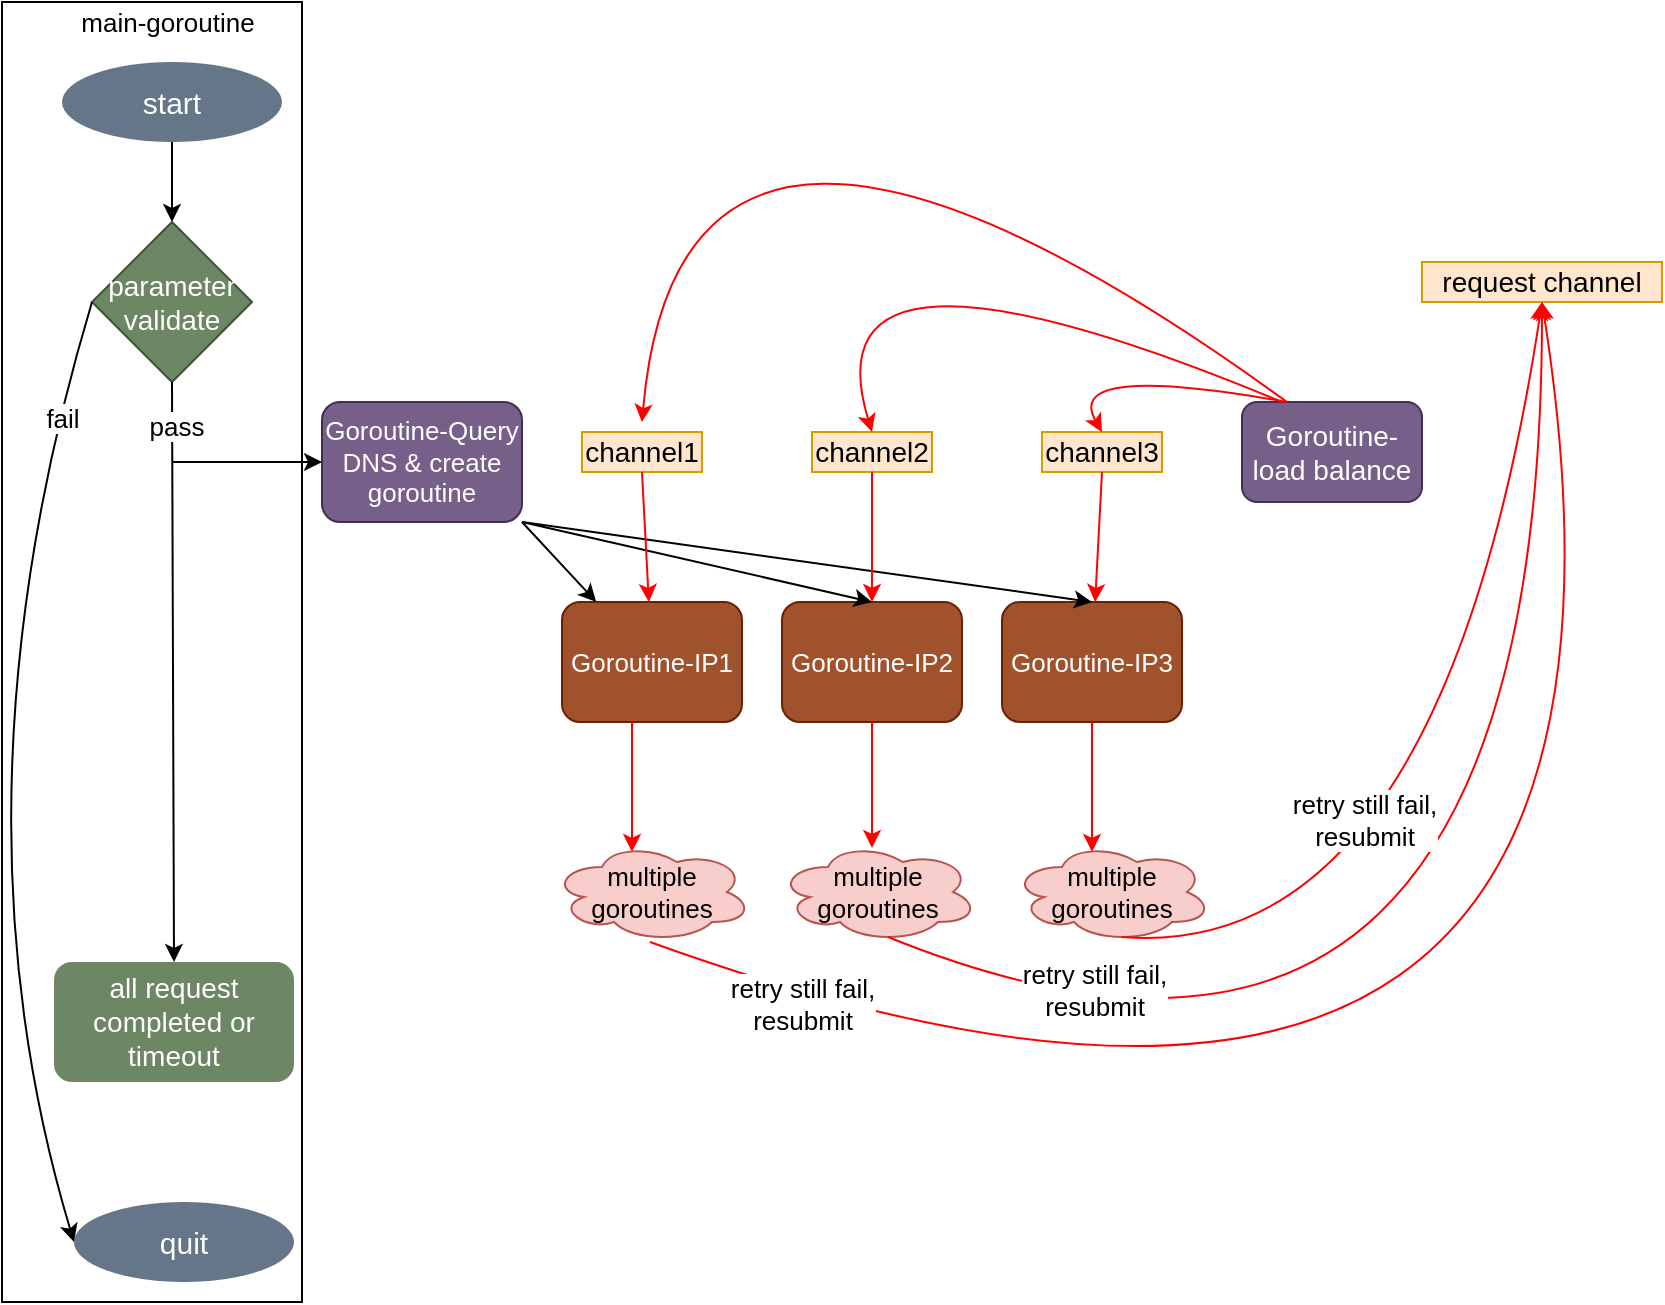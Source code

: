 <mxfile version="13.5.1" type="device"><diagram id="garTBXosNxLvIKdESPhy" name="Page-1"><mxGraphModel dx="946" dy="725" grid="1" gridSize="10" guides="1" tooltips="1" connect="1" arrows="1" fold="1" page="1" pageScale="1" pageWidth="850" pageHeight="1100" math="0" shadow="0"><root><mxCell id="0"/><mxCell id="1" parent="0"/><mxCell id="2P8raDcOrPkU-zaRWklQ-1" value="&lt;font style=&quot;font-size: 15px&quot;&gt;start&lt;/font&gt;" style="ellipse;whiteSpace=wrap;html=1;fillColor=#647687;fontColor=#ffffff;strokeColor=none;" vertex="1" parent="1"><mxGeometry x="40" y="120" width="110" height="40" as="geometry"/></mxCell><mxCell id="2P8raDcOrPkU-zaRWklQ-2" value="&lt;font style=&quot;font-size: 14px&quot;&gt;parameter validate&lt;/font&gt;" style="rhombus;whiteSpace=wrap;html=1;fillColor=#6d8764;strokeColor=#3A5431;fontColor=#ffffff;" vertex="1" parent="1"><mxGeometry x="55" y="200" width="80" height="80" as="geometry"/></mxCell><mxCell id="2P8raDcOrPkU-zaRWklQ-3" value="Goroutine-Query DNS &amp;amp; create goroutine" style="rounded=1;whiteSpace=wrap;html=1;fillColor=#76608a;strokeColor=#432D57;fontColor=#ffffff;fontSize=13;" vertex="1" parent="1"><mxGeometry x="170" y="290" width="100" height="60" as="geometry"/></mxCell><mxCell id="2P8raDcOrPkU-zaRWklQ-4" value="&lt;font style=&quot;font-size: 14px&quot;&gt;all request completed or timeout&lt;/font&gt;" style="rounded=1;whiteSpace=wrap;html=1;fillColor=#6d8764;fontColor=#ffffff;strokeColor=none;" vertex="1" parent="1"><mxGeometry x="36" y="570" width="120" height="60" as="geometry"/></mxCell><mxCell id="2P8raDcOrPkU-zaRWklQ-5" value="Goroutine-IP1" style="rounded=1;whiteSpace=wrap;html=1;fillColor=#a0522d;strokeColor=#6D1F00;fontColor=#ffffff;fontSize=13;" vertex="1" parent="1"><mxGeometry x="290" y="390" width="90" height="60" as="geometry"/></mxCell><mxCell id="2P8raDcOrPkU-zaRWklQ-6" value="&lt;font style=&quot;font-size: 13px&quot;&gt;Goroutine-IP2&lt;/font&gt;" style="rounded=1;whiteSpace=wrap;html=1;fillColor=#a0522d;strokeColor=#6D1F00;fontColor=#ffffff;" vertex="1" parent="1"><mxGeometry x="400" y="390" width="90" height="60" as="geometry"/></mxCell><mxCell id="2P8raDcOrPkU-zaRWklQ-7" value="&lt;font style=&quot;font-size: 13px&quot;&gt;Goroutine-IP3&lt;/font&gt;" style="rounded=1;whiteSpace=wrap;html=1;fillColor=#a0522d;strokeColor=#6D1F00;fontColor=#ffffff;" vertex="1" parent="1"><mxGeometry x="510" y="390" width="90" height="60" as="geometry"/></mxCell><mxCell id="2P8raDcOrPkU-zaRWklQ-8" value="request channel" style="rounded=0;whiteSpace=wrap;html=1;fillColor=#ffe6cc;strokeColor=#d79b00;fontSize=14;" vertex="1" parent="1"><mxGeometry x="720" y="220" width="120" height="20" as="geometry"/></mxCell><mxCell id="2P8raDcOrPkU-zaRWklQ-9" value="Goroutine-load balance" style="rounded=1;whiteSpace=wrap;html=1;fillColor=#76608a;strokeColor=#432D57;fontColor=#ffffff;fontSize=14;" vertex="1" parent="1"><mxGeometry x="630" y="290" width="90" height="50" as="geometry"/></mxCell><mxCell id="2P8raDcOrPkU-zaRWklQ-10" value="channel1" style="rounded=0;whiteSpace=wrap;html=1;fillColor=#ffe6cc;strokeColor=#d79b00;fontSize=14;" vertex="1" parent="1"><mxGeometry x="300" y="305" width="60" height="20" as="geometry"/></mxCell><mxCell id="2P8raDcOrPkU-zaRWklQ-13" value="channel2" style="rounded=0;whiteSpace=wrap;html=1;fillColor=#ffe6cc;strokeColor=#d79b00;fontSize=14;" vertex="1" parent="1"><mxGeometry x="415" y="305" width="60" height="20" as="geometry"/></mxCell><mxCell id="2P8raDcOrPkU-zaRWklQ-14" value="channel3" style="rounded=0;whiteSpace=wrap;html=1;fillColor=#ffe6cc;strokeColor=#d79b00;fontSize=14;" vertex="1" parent="1"><mxGeometry x="530" y="305" width="60" height="20" as="geometry"/></mxCell><mxCell id="2P8raDcOrPkU-zaRWklQ-15" value="multiple &lt;br style=&quot;font-size: 13px;&quot;&gt;goroutines" style="ellipse;shape=cloud;whiteSpace=wrap;html=1;fillColor=#f8cecc;strokeColor=#b85450;fontSize=13;" vertex="1" parent="1"><mxGeometry x="285" y="510" width="100" height="50" as="geometry"/></mxCell><mxCell id="2P8raDcOrPkU-zaRWklQ-16" value="multiple &lt;br style=&quot;font-size: 13px;&quot;&gt;goroutines" style="ellipse;shape=cloud;whiteSpace=wrap;html=1;fillColor=#f8cecc;strokeColor=#b85450;fontSize=13;" vertex="1" parent="1"><mxGeometry x="398" y="510" width="100" height="50" as="geometry"/></mxCell><mxCell id="2P8raDcOrPkU-zaRWklQ-17" value="multiple &lt;br style=&quot;font-size: 13px;&quot;&gt;goroutines" style="ellipse;shape=cloud;whiteSpace=wrap;html=1;fillColor=#f8cecc;strokeColor=#b85450;fontSize=13;" vertex="1" parent="1"><mxGeometry x="515" y="510" width="100" height="50" as="geometry"/></mxCell><mxCell id="2P8raDcOrPkU-zaRWklQ-18" value="" style="endArrow=classic;html=1;exitX=0.5;exitY=1;exitDx=0;exitDy=0;" edge="1" parent="1" source="2P8raDcOrPkU-zaRWklQ-1" target="2P8raDcOrPkU-zaRWklQ-2"><mxGeometry width="50" height="50" relative="1" as="geometry"><mxPoint x="250" y="210" as="sourcePoint"/><mxPoint x="300" y="160" as="targetPoint"/></mxGeometry></mxCell><mxCell id="2P8raDcOrPkU-zaRWklQ-19" value="" style="endArrow=classic;html=1;entryX=0;entryY=0.5;entryDx=0;entryDy=0;" edge="1" parent="1" target="2P8raDcOrPkU-zaRWklQ-3"><mxGeometry width="50" height="50" relative="1" as="geometry"><mxPoint x="95" y="320" as="sourcePoint"/><mxPoint x="140" y="440" as="targetPoint"/></mxGeometry></mxCell><mxCell id="2P8raDcOrPkU-zaRWklQ-20" value="" style="endArrow=classic;html=1;exitX=0.5;exitY=1;exitDx=0;exitDy=0;entryX=0.5;entryY=0;entryDx=0;entryDy=0;" edge="1" parent="1" source="2P8raDcOrPkU-zaRWklQ-2" target="2P8raDcOrPkU-zaRWklQ-4"><mxGeometry width="50" height="50" relative="1" as="geometry"><mxPoint x="180" y="490" as="sourcePoint"/><mxPoint x="230" y="440" as="targetPoint"/></mxGeometry></mxCell><mxCell id="2P8raDcOrPkU-zaRWklQ-23" value="pass" style="edgeLabel;html=1;align=center;verticalAlign=middle;resizable=0;points=[];fontSize=13;" vertex="1" connectable="0" parent="2P8raDcOrPkU-zaRWklQ-20"><mxGeometry x="-0.848" y="2" relative="1" as="geometry"><mxPoint as="offset"/></mxGeometry></mxCell><mxCell id="2P8raDcOrPkU-zaRWklQ-21" value="&lt;font style=&quot;font-size: 15px&quot;&gt;quit&lt;/font&gt;" style="ellipse;whiteSpace=wrap;html=1;fillColor=#647687;fontColor=#ffffff;strokeColor=none;" vertex="1" parent="1"><mxGeometry x="46" y="690" width="110" height="40" as="geometry"/></mxCell><mxCell id="2P8raDcOrPkU-zaRWklQ-22" value="" style="endArrow=classic;html=1;fontSize=13;exitX=0;exitY=0.5;exitDx=0;exitDy=0;entryX=0;entryY=0.5;entryDx=0;entryDy=0;curved=1;" edge="1" parent="1" source="2P8raDcOrPkU-zaRWklQ-2" target="2P8raDcOrPkU-zaRWklQ-21"><mxGeometry width="50" height="50" relative="1" as="geometry"><mxPoint x="40" y="430" as="sourcePoint"/><mxPoint x="90" y="380" as="targetPoint"/><Array as="points"><mxPoint x="-20" y="490"/></Array></mxGeometry></mxCell><mxCell id="2P8raDcOrPkU-zaRWklQ-24" value="fail" style="edgeLabel;html=1;align=center;verticalAlign=middle;resizable=0;points=[];fontSize=13;" vertex="1" connectable="0" parent="2P8raDcOrPkU-zaRWklQ-22"><mxGeometry x="-0.758" y="2" relative="1" as="geometry"><mxPoint as="offset"/></mxGeometry></mxCell><mxCell id="2P8raDcOrPkU-zaRWklQ-26" value="" style="endArrow=classic;html=1;fontSize=13;" edge="1" parent="1" target="2P8raDcOrPkU-zaRWklQ-5"><mxGeometry width="50" height="50" relative="1" as="geometry"><mxPoint x="270" y="350" as="sourcePoint"/><mxPoint x="220" y="470" as="targetPoint"/></mxGeometry></mxCell><mxCell id="2P8raDcOrPkU-zaRWklQ-27" value="" style="endArrow=classic;html=1;fontSize=13;entryX=0.5;entryY=0;entryDx=0;entryDy=0;" edge="1" parent="1" target="2P8raDcOrPkU-zaRWklQ-6"><mxGeometry width="50" height="50" relative="1" as="geometry"><mxPoint x="270" y="350" as="sourcePoint"/><mxPoint x="220" y="430" as="targetPoint"/></mxGeometry></mxCell><mxCell id="2P8raDcOrPkU-zaRWklQ-28" value="" style="endArrow=classic;html=1;fontSize=13;exitX=1;exitY=1;exitDx=0;exitDy=0;entryX=0.5;entryY=0;entryDx=0;entryDy=0;" edge="1" parent="1" source="2P8raDcOrPkU-zaRWklQ-3" target="2P8raDcOrPkU-zaRWklQ-7"><mxGeometry width="50" height="50" relative="1" as="geometry"><mxPoint x="160" y="510" as="sourcePoint"/><mxPoint x="210" y="460" as="targetPoint"/></mxGeometry></mxCell><mxCell id="2P8raDcOrPkU-zaRWklQ-29" value="" style="endArrow=classic;html=1;fontSize=13;exitX=0.25;exitY=0;exitDx=0;exitDy=0;curved=1;strokeColor=#FF0000;" edge="1" parent="1" source="2P8raDcOrPkU-zaRWklQ-9"><mxGeometry width="50" height="50" relative="1" as="geometry"><mxPoint x="160" y="470" as="sourcePoint"/><mxPoint x="330" y="300" as="targetPoint"/><Array as="points"><mxPoint x="350" y="70"/></Array></mxGeometry></mxCell><mxCell id="2P8raDcOrPkU-zaRWklQ-30" value="" style="endArrow=classic;html=1;strokeColor=#FF0000;fontSize=13;entryX=0.5;entryY=0;entryDx=0;entryDy=0;curved=1;" edge="1" parent="1" target="2P8raDcOrPkU-zaRWklQ-13"><mxGeometry width="50" height="50" relative="1" as="geometry"><mxPoint x="650" y="290" as="sourcePoint"/><mxPoint x="710" y="430" as="targetPoint"/><Array as="points"><mxPoint x="410" y="190"/></Array></mxGeometry></mxCell><mxCell id="2P8raDcOrPkU-zaRWklQ-31" value="" style="endArrow=classic;html=1;strokeColor=#FF0000;fontSize=13;exitX=0.25;exitY=0;exitDx=0;exitDy=0;entryX=0.5;entryY=0;entryDx=0;entryDy=0;curved=1;" edge="1" parent="1" source="2P8raDcOrPkU-zaRWklQ-9" target="2P8raDcOrPkU-zaRWklQ-14"><mxGeometry width="50" height="50" relative="1" as="geometry"><mxPoint x="730" y="490" as="sourcePoint"/><mxPoint x="780" y="440" as="targetPoint"/><Array as="points"><mxPoint x="540" y="270"/></Array></mxGeometry></mxCell><mxCell id="2P8raDcOrPkU-zaRWklQ-32" value="" style="endArrow=classic;html=1;strokeColor=#FF0000;fontSize=13;exitX=0.5;exitY=1;exitDx=0;exitDy=0;" edge="1" parent="1" source="2P8raDcOrPkU-zaRWklQ-10" target="2P8raDcOrPkU-zaRWklQ-5"><mxGeometry width="50" height="50" relative="1" as="geometry"><mxPoint x="740" y="550" as="sourcePoint"/><mxPoint x="790" y="500" as="targetPoint"/></mxGeometry></mxCell><mxCell id="2P8raDcOrPkU-zaRWklQ-33" value="" style="endArrow=classic;html=1;strokeColor=#FF0000;fontSize=13;exitX=0.5;exitY=1;exitDx=0;exitDy=0;" edge="1" parent="1" source="2P8raDcOrPkU-zaRWklQ-13" target="2P8raDcOrPkU-zaRWklQ-6"><mxGeometry width="50" height="50" relative="1" as="geometry"><mxPoint x="770" y="490" as="sourcePoint"/><mxPoint x="820" y="440" as="targetPoint"/></mxGeometry></mxCell><mxCell id="2P8raDcOrPkU-zaRWklQ-34" value="" style="endArrow=classic;html=1;strokeColor=#FF0000;fontSize=13;exitX=0.5;exitY=1;exitDx=0;exitDy=0;" edge="1" parent="1" source="2P8raDcOrPkU-zaRWklQ-14" target="2P8raDcOrPkU-zaRWklQ-7"><mxGeometry width="50" height="50" relative="1" as="geometry"><mxPoint x="680" y="550" as="sourcePoint"/><mxPoint x="730" y="500" as="targetPoint"/></mxGeometry></mxCell><mxCell id="2P8raDcOrPkU-zaRWklQ-35" value="" style="endArrow=classic;html=1;strokeColor=#FF0000;fontSize=13;entryX=0.4;entryY=0.1;entryDx=0;entryDy=0;entryPerimeter=0;" edge="1" parent="1" target="2P8raDcOrPkU-zaRWklQ-15"><mxGeometry width="50" height="50" relative="1" as="geometry"><mxPoint x="325" y="450" as="sourcePoint"/><mxPoint x="313" y="515" as="targetPoint"/></mxGeometry></mxCell><mxCell id="2P8raDcOrPkU-zaRWklQ-37" value="" style="endArrow=classic;html=1;strokeColor=#FF0000;fontSize=13;exitX=0.5;exitY=1;exitDx=0;exitDy=0;entryX=0.47;entryY=0.06;entryDx=0;entryDy=0;entryPerimeter=0;" edge="1" parent="1" source="2P8raDcOrPkU-zaRWklQ-6" target="2P8raDcOrPkU-zaRWklQ-16"><mxGeometry width="50" height="50" relative="1" as="geometry"><mxPoint x="520" y="670" as="sourcePoint"/><mxPoint x="570" y="620" as="targetPoint"/></mxGeometry></mxCell><mxCell id="2P8raDcOrPkU-zaRWklQ-38" value="" style="endArrow=classic;html=1;strokeColor=#FF0000;fontSize=13;exitX=0.5;exitY=1;exitDx=0;exitDy=0;entryX=0.4;entryY=0.1;entryDx=0;entryDy=0;entryPerimeter=0;" edge="1" parent="1" source="2P8raDcOrPkU-zaRWklQ-7" target="2P8raDcOrPkU-zaRWklQ-17"><mxGeometry width="50" height="50" relative="1" as="geometry"><mxPoint x="570" y="660" as="sourcePoint"/><mxPoint x="620" y="610" as="targetPoint"/></mxGeometry></mxCell><mxCell id="2P8raDcOrPkU-zaRWklQ-39" value="" style="endArrow=classic;html=1;strokeColor=#FF0000;fontSize=13;exitX=0.49;exitY=1;exitDx=0;exitDy=0;exitPerimeter=0;curved=1;entryX=0.5;entryY=1;entryDx=0;entryDy=0;" edge="1" parent="1" source="2P8raDcOrPkU-zaRWklQ-15" target="2P8raDcOrPkU-zaRWklQ-8"><mxGeometry width="50" height="50" relative="1" as="geometry"><mxPoint x="500" y="720" as="sourcePoint"/><mxPoint x="690" y="610" as="targetPoint"/><Array as="points"><mxPoint x="860" y="750"/></Array></mxGeometry></mxCell><mxCell id="2P8raDcOrPkU-zaRWklQ-42" value="retry still fail, &lt;br&gt;resubmit" style="edgeLabel;html=1;align=center;verticalAlign=middle;resizable=0;points=[];fontSize=13;" vertex="1" connectable="0" parent="2P8raDcOrPkU-zaRWklQ-39"><mxGeometry x="-0.774" y="11" relative="1" as="geometry"><mxPoint x="-42.48" as="offset"/></mxGeometry></mxCell><mxCell id="2P8raDcOrPkU-zaRWklQ-40" value="" style="endArrow=classic;html=1;strokeColor=#FF0000;fontSize=13;exitX=0.55;exitY=0.95;exitDx=0;exitDy=0;exitPerimeter=0;curved=1;entryX=0.5;entryY=1;entryDx=0;entryDy=0;" edge="1" parent="1" source="2P8raDcOrPkU-zaRWklQ-16" target="2P8raDcOrPkU-zaRWklQ-8"><mxGeometry width="50" height="50" relative="1" as="geometry"><mxPoint x="540" y="780" as="sourcePoint"/><mxPoint x="590" y="730" as="targetPoint"/><Array as="points"><mxPoint x="780" y="690"/></Array></mxGeometry></mxCell><mxCell id="2P8raDcOrPkU-zaRWklQ-43" value="retry still fail, &lt;br&gt;resubmit" style="edgeLabel;html=1;align=center;verticalAlign=middle;resizable=0;points=[];fontSize=13;" vertex="1" connectable="0" parent="2P8raDcOrPkU-zaRWklQ-40"><mxGeometry x="-0.737" y="14" relative="1" as="geometry"><mxPoint as="offset"/></mxGeometry></mxCell><mxCell id="2P8raDcOrPkU-zaRWklQ-41" value="" style="endArrow=classic;html=1;strokeColor=#FF0000;fontSize=13;curved=1;exitX=0.55;exitY=0.95;exitDx=0;exitDy=0;exitPerimeter=0;entryX=0.5;entryY=1;entryDx=0;entryDy=0;" edge="1" parent="1" source="2P8raDcOrPkU-zaRWklQ-17" target="2P8raDcOrPkU-zaRWklQ-8"><mxGeometry width="50" height="50" relative="1" as="geometry"><mxPoint x="630" y="750" as="sourcePoint"/><mxPoint x="680" y="700" as="targetPoint"/><Array as="points"><mxPoint x="730" y="570"/></Array></mxGeometry></mxCell><mxCell id="2P8raDcOrPkU-zaRWklQ-44" value="retry still fail, &lt;br&gt;resubmit" style="edgeLabel;html=1;align=center;verticalAlign=middle;resizable=0;points=[];fontSize=13;" vertex="1" connectable="0" parent="2P8raDcOrPkU-zaRWklQ-41"><mxGeometry x="-0.53" y="68" relative="1" as="geometry"><mxPoint as="offset"/></mxGeometry></mxCell><mxCell id="2P8raDcOrPkU-zaRWklQ-45" value="main-goroutine" style="text;html=1;strokeColor=none;fillColor=none;align=center;verticalAlign=middle;whiteSpace=wrap;rounded=0;fontSize=13;" vertex="1" parent="1"><mxGeometry x="46" y="90" width="94" height="20" as="geometry"/></mxCell><mxCell id="2P8raDcOrPkU-zaRWklQ-49" value="" style="rounded=0;whiteSpace=wrap;html=1;fontSize=13;fillColor=none;" vertex="1" parent="1"><mxGeometry x="10" y="90" width="150" height="650" as="geometry"/></mxCell></root></mxGraphModel></diagram></mxfile>